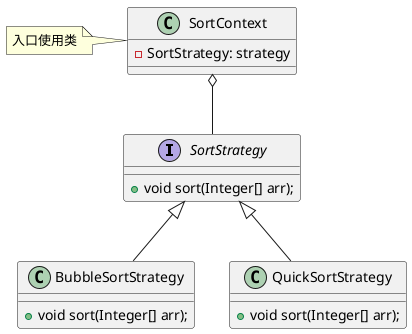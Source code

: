 @startuml
'https://plantuml.com/class-diagram

interface  SortStrategy {
  + void sort(Integer[] arr);
}

class BubbleSortStrategy {
  + void sort(Integer[] arr);
}

class QuickSortStrategy {
  + void sort(Integer[] arr);
}

class SortContext {
   -SortStrategy: strategy
}
note left: 入口使用类

SortStrategy <|-- BubbleSortStrategy
SortStrategy <|-- QuickSortStrategy
SortContext o-- SortStrategy
@enduml